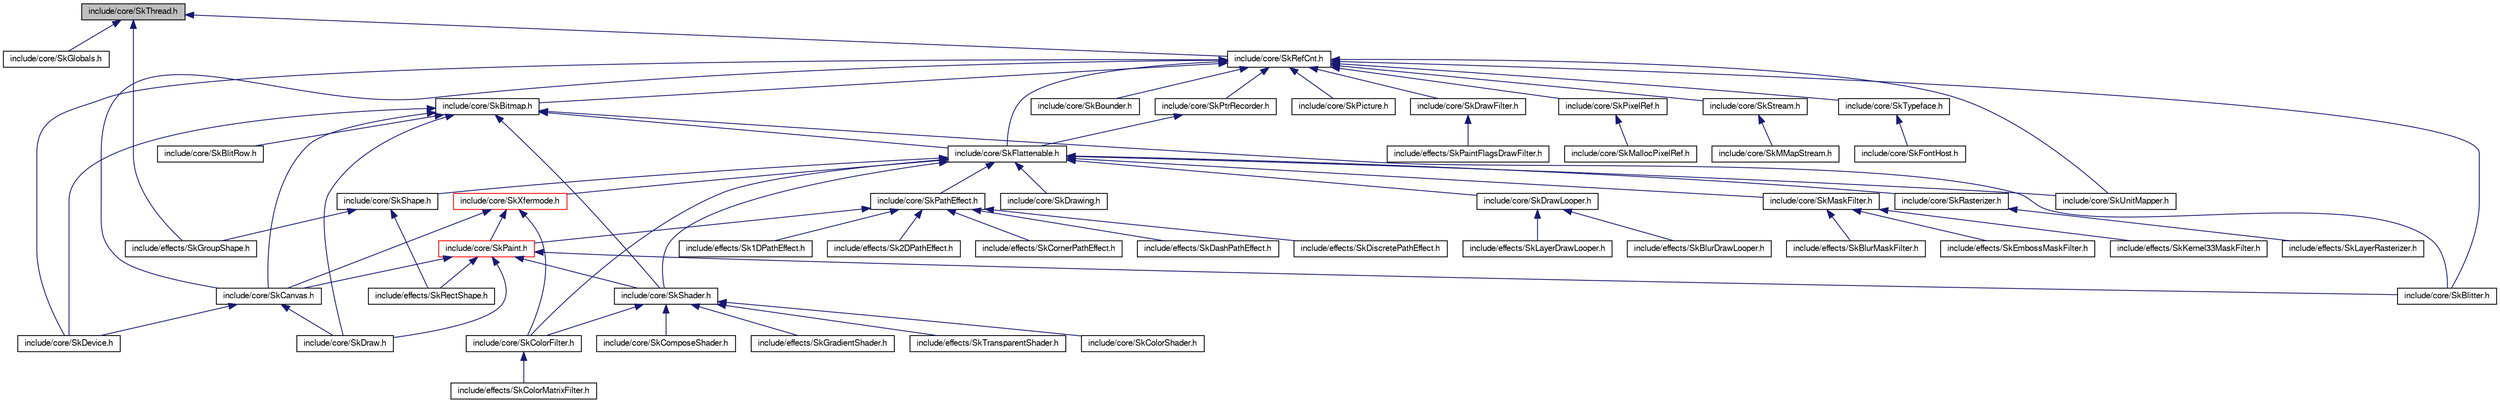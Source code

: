 digraph G
{
  edge [fontname="FreeSans",fontsize="10",labelfontname="FreeSans",labelfontsize="10"];
  node [fontname="FreeSans",fontsize="10",shape=record];
  Node1 [label="include/core/SkThread.h",height=0.2,width=0.4,color="black", fillcolor="grey75", style="filled" fontcolor="black"];
  Node1 -> Node2 [dir=back,color="midnightblue",fontsize="10",style="solid",fontname="FreeSans"];
  Node2 [label="include/core/SkGlobals.h",height=0.2,width=0.4,color="black", fillcolor="white", style="filled",URL="$_sk_globals_8h.html"];
  Node1 -> Node3 [dir=back,color="midnightblue",fontsize="10",style="solid",fontname="FreeSans"];
  Node3 [label="include/core/SkRefCnt.h",height=0.2,width=0.4,color="black", fillcolor="white", style="filled",URL="$_sk_ref_cnt_8h.html"];
  Node3 -> Node4 [dir=back,color="midnightblue",fontsize="10",style="solid",fontname="FreeSans"];
  Node4 [label="include/core/SkBitmap.h",height=0.2,width=0.4,color="black", fillcolor="white", style="filled",URL="$_sk_bitmap_8h.html"];
  Node4 -> Node5 [dir=back,color="midnightblue",fontsize="10",style="solid",fontname="FreeSans"];
  Node5 [label="include/core/SkBlitRow.h",height=0.2,width=0.4,color="black", fillcolor="white", style="filled",URL="$_sk_blit_row_8h.html"];
  Node4 -> Node6 [dir=back,color="midnightblue",fontsize="10",style="solid",fontname="FreeSans"];
  Node6 [label="include/core/SkBlitter.h",height=0.2,width=0.4,color="black", fillcolor="white", style="filled",URL="$_sk_blitter_8h.html"];
  Node4 -> Node7 [dir=back,color="midnightblue",fontsize="10",style="solid",fontname="FreeSans"];
  Node7 [label="include/core/SkCanvas.h",height=0.2,width=0.4,color="black", fillcolor="white", style="filled",URL="$_sk_canvas_8h.html"];
  Node7 -> Node8 [dir=back,color="midnightblue",fontsize="10",style="solid",fontname="FreeSans"];
  Node8 [label="include/core/SkDevice.h",height=0.2,width=0.4,color="black", fillcolor="white", style="filled",URL="$_sk_device_8h.html"];
  Node7 -> Node9 [dir=back,color="midnightblue",fontsize="10",style="solid",fontname="FreeSans"];
  Node9 [label="include/core/SkDraw.h",height=0.2,width=0.4,color="black", fillcolor="white", style="filled",URL="$_sk_draw_8h.html"];
  Node4 -> Node8 [dir=back,color="midnightblue",fontsize="10",style="solid",fontname="FreeSans"];
  Node4 -> Node9 [dir=back,color="midnightblue",fontsize="10",style="solid",fontname="FreeSans"];
  Node4 -> Node10 [dir=back,color="midnightblue",fontsize="10",style="solid",fontname="FreeSans"];
  Node10 [label="include/core/SkFlattenable.h",height=0.2,width=0.4,color="black", fillcolor="white", style="filled",URL="$_sk_flattenable_8h.html"];
  Node10 -> Node11 [dir=back,color="midnightblue",fontsize="10",style="solid",fontname="FreeSans"];
  Node11 [label="include/core/SkColorFilter.h",height=0.2,width=0.4,color="black", fillcolor="white", style="filled",URL="$_sk_color_filter_8h.html"];
  Node11 -> Node12 [dir=back,color="midnightblue",fontsize="10",style="solid",fontname="FreeSans"];
  Node12 [label="include/effects/SkColorMatrixFilter.h",height=0.2,width=0.4,color="black", fillcolor="white", style="filled",URL="$_sk_color_matrix_filter_8h.html"];
  Node10 -> Node13 [dir=back,color="midnightblue",fontsize="10",style="solid",fontname="FreeSans"];
  Node13 [label="include/core/SkDrawing.h",height=0.2,width=0.4,color="black", fillcolor="white", style="filled",URL="$_sk_drawing_8h.html"];
  Node10 -> Node14 [dir=back,color="midnightblue",fontsize="10",style="solid",fontname="FreeSans"];
  Node14 [label="include/core/SkDrawLooper.h",height=0.2,width=0.4,color="black", fillcolor="white", style="filled",URL="$_sk_draw_looper_8h.html"];
  Node14 -> Node15 [dir=back,color="midnightblue",fontsize="10",style="solid",fontname="FreeSans"];
  Node15 [label="include/effects/SkBlurDrawLooper.h",height=0.2,width=0.4,color="black", fillcolor="white", style="filled",URL="$_sk_blur_draw_looper_8h.html"];
  Node14 -> Node16 [dir=back,color="midnightblue",fontsize="10",style="solid",fontname="FreeSans"];
  Node16 [label="include/effects/SkLayerDrawLooper.h",height=0.2,width=0.4,color="black", fillcolor="white", style="filled",URL="$_sk_layer_draw_looper_8h.html"];
  Node10 -> Node17 [dir=back,color="midnightblue",fontsize="10",style="solid",fontname="FreeSans"];
  Node17 [label="include/core/SkMaskFilter.h",height=0.2,width=0.4,color="black", fillcolor="white", style="filled",URL="$_sk_mask_filter_8h.html"];
  Node17 -> Node18 [dir=back,color="midnightblue",fontsize="10",style="solid",fontname="FreeSans"];
  Node18 [label="include/effects/SkBlurMaskFilter.h",height=0.2,width=0.4,color="black", fillcolor="white", style="filled",URL="$_sk_blur_mask_filter_8h.html"];
  Node17 -> Node19 [dir=back,color="midnightblue",fontsize="10",style="solid",fontname="FreeSans"];
  Node19 [label="include/effects/SkEmbossMaskFilter.h",height=0.2,width=0.4,color="black", fillcolor="white", style="filled",URL="$_sk_emboss_mask_filter_8h.html"];
  Node17 -> Node20 [dir=back,color="midnightblue",fontsize="10",style="solid",fontname="FreeSans"];
  Node20 [label="include/effects/SkKernel33MaskFilter.h",height=0.2,width=0.4,color="black", fillcolor="white", style="filled",URL="$_sk_kernel33_mask_filter_8h.html"];
  Node10 -> Node21 [dir=back,color="midnightblue",fontsize="10",style="solid",fontname="FreeSans"];
  Node21 [label="include/core/SkPathEffect.h",height=0.2,width=0.4,color="black", fillcolor="white", style="filled",URL="$_sk_path_effect_8h.html"];
  Node21 -> Node22 [dir=back,color="midnightblue",fontsize="10",style="solid",fontname="FreeSans"];
  Node22 [label="include/core/SkPaint.h",height=0.2,width=0.4,color="red", fillcolor="white", style="filled",URL="$_sk_paint_8h.html"];
  Node22 -> Node6 [dir=back,color="midnightblue",fontsize="10",style="solid",fontname="FreeSans"];
  Node22 -> Node7 [dir=back,color="midnightblue",fontsize="10",style="solid",fontname="FreeSans"];
  Node22 -> Node9 [dir=back,color="midnightblue",fontsize="10",style="solid",fontname="FreeSans"];
  Node22 -> Node23 [dir=back,color="midnightblue",fontsize="10",style="solid",fontname="FreeSans"];
  Node23 [label="include/core/SkShader.h",height=0.2,width=0.4,color="black", fillcolor="white", style="filled",URL="$_sk_shader_8h.html"];
  Node23 -> Node11 [dir=back,color="midnightblue",fontsize="10",style="solid",fontname="FreeSans"];
  Node23 -> Node24 [dir=back,color="midnightblue",fontsize="10",style="solid",fontname="FreeSans"];
  Node24 [label="include/core/SkColorShader.h",height=0.2,width=0.4,color="black", fillcolor="white", style="filled",URL="$_sk_color_shader_8h.html"];
  Node23 -> Node25 [dir=back,color="midnightblue",fontsize="10",style="solid",fontname="FreeSans"];
  Node25 [label="include/core/SkComposeShader.h",height=0.2,width=0.4,color="black", fillcolor="white", style="filled",URL="$_sk_compose_shader_8h.html"];
  Node23 -> Node26 [dir=back,color="midnightblue",fontsize="10",style="solid",fontname="FreeSans"];
  Node26 [label="include/effects/SkGradientShader.h",height=0.2,width=0.4,color="black", fillcolor="white", style="filled",URL="$_sk_gradient_shader_8h.html"];
  Node23 -> Node27 [dir=back,color="midnightblue",fontsize="10",style="solid",fontname="FreeSans"];
  Node27 [label="include/effects/SkTransparentShader.h",height=0.2,width=0.4,color="black", fillcolor="white", style="filled",URL="$_sk_transparent_shader_8h.html"];
  Node22 -> Node28 [dir=back,color="midnightblue",fontsize="10",style="solid",fontname="FreeSans"];
  Node28 [label="include/effects/SkRectShape.h",height=0.2,width=0.4,color="black", fillcolor="white", style="filled",URL="$_sk_rect_shape_8h.html"];
  Node21 -> Node29 [dir=back,color="midnightblue",fontsize="10",style="solid",fontname="FreeSans"];
  Node29 [label="include/effects/Sk1DPathEffect.h",height=0.2,width=0.4,color="black", fillcolor="white", style="filled",URL="$_sk1_d_path_effect_8h.html"];
  Node21 -> Node30 [dir=back,color="midnightblue",fontsize="10",style="solid",fontname="FreeSans"];
  Node30 [label="include/effects/Sk2DPathEffect.h",height=0.2,width=0.4,color="black", fillcolor="white", style="filled",URL="$_sk2_d_path_effect_8h.html"];
  Node21 -> Node31 [dir=back,color="midnightblue",fontsize="10",style="solid",fontname="FreeSans"];
  Node31 [label="include/effects/SkCornerPathEffect.h",height=0.2,width=0.4,color="black", fillcolor="white", style="filled",URL="$_sk_corner_path_effect_8h.html"];
  Node21 -> Node32 [dir=back,color="midnightblue",fontsize="10",style="solid",fontname="FreeSans"];
  Node32 [label="include/effects/SkDashPathEffect.h",height=0.2,width=0.4,color="black", fillcolor="white", style="filled",URL="$_sk_dash_path_effect_8h.html"];
  Node21 -> Node33 [dir=back,color="midnightblue",fontsize="10",style="solid",fontname="FreeSans"];
  Node33 [label="include/effects/SkDiscretePathEffect.h",height=0.2,width=0.4,color="black", fillcolor="white", style="filled",URL="$_sk_discrete_path_effect_8h.html"];
  Node10 -> Node34 [dir=back,color="midnightblue",fontsize="10",style="solid",fontname="FreeSans"];
  Node34 [label="include/core/SkRasterizer.h",height=0.2,width=0.4,color="black", fillcolor="white", style="filled",URL="$_sk_rasterizer_8h.html"];
  Node34 -> Node35 [dir=back,color="midnightblue",fontsize="10",style="solid",fontname="FreeSans"];
  Node35 [label="include/effects/SkLayerRasterizer.h",height=0.2,width=0.4,color="black", fillcolor="white", style="filled",URL="$_sk_layer_rasterizer_8h.html"];
  Node10 -> Node23 [dir=back,color="midnightblue",fontsize="10",style="solid",fontname="FreeSans"];
  Node10 -> Node36 [dir=back,color="midnightblue",fontsize="10",style="solid",fontname="FreeSans"];
  Node36 [label="include/core/SkShape.h",height=0.2,width=0.4,color="black", fillcolor="white", style="filled",URL="$_sk_shape_8h.html"];
  Node36 -> Node37 [dir=back,color="midnightblue",fontsize="10",style="solid",fontname="FreeSans"];
  Node37 [label="include/effects/SkGroupShape.h",height=0.2,width=0.4,color="black", fillcolor="white", style="filled",URL="$_sk_group_shape_8h.html"];
  Node36 -> Node28 [dir=back,color="midnightblue",fontsize="10",style="solid",fontname="FreeSans"];
  Node10 -> Node38 [dir=back,color="midnightblue",fontsize="10",style="solid",fontname="FreeSans"];
  Node38 [label="include/core/SkUnitMapper.h",height=0.2,width=0.4,color="black", fillcolor="white", style="filled",URL="$_sk_unit_mapper_8h.html"];
  Node10 -> Node39 [dir=back,color="midnightblue",fontsize="10",style="solid",fontname="FreeSans"];
  Node39 [label="include/core/SkXfermode.h",height=0.2,width=0.4,color="red", fillcolor="white", style="filled",URL="$_sk_xfermode_8h.html"];
  Node39 -> Node7 [dir=back,color="midnightblue",fontsize="10",style="solid",fontname="FreeSans"];
  Node39 -> Node11 [dir=back,color="midnightblue",fontsize="10",style="solid",fontname="FreeSans"];
  Node39 -> Node22 [dir=back,color="midnightblue",fontsize="10",style="solid",fontname="FreeSans"];
  Node4 -> Node23 [dir=back,color="midnightblue",fontsize="10",style="solid",fontname="FreeSans"];
  Node3 -> Node6 [dir=back,color="midnightblue",fontsize="10",style="solid",fontname="FreeSans"];
  Node3 -> Node40 [dir=back,color="midnightblue",fontsize="10",style="solid",fontname="FreeSans"];
  Node40 [label="include/core/SkBounder.h",height=0.2,width=0.4,color="black", fillcolor="white", style="filled",URL="$_sk_bounder_8h.html"];
  Node3 -> Node7 [dir=back,color="midnightblue",fontsize="10",style="solid",fontname="FreeSans"];
  Node3 -> Node8 [dir=back,color="midnightblue",fontsize="10",style="solid",fontname="FreeSans"];
  Node3 -> Node41 [dir=back,color="midnightblue",fontsize="10",style="solid",fontname="FreeSans"];
  Node41 [label="include/core/SkDrawFilter.h",height=0.2,width=0.4,color="black", fillcolor="white", style="filled",URL="$_sk_draw_filter_8h.html"];
  Node41 -> Node42 [dir=back,color="midnightblue",fontsize="10",style="solid",fontname="FreeSans"];
  Node42 [label="include/effects/SkPaintFlagsDrawFilter.h",height=0.2,width=0.4,color="black", fillcolor="white", style="filled",URL="$_sk_paint_flags_draw_filter_8h.html"];
  Node3 -> Node10 [dir=back,color="midnightblue",fontsize="10",style="solid",fontname="FreeSans"];
  Node3 -> Node43 [dir=back,color="midnightblue",fontsize="10",style="solid",fontname="FreeSans"];
  Node43 [label="include/core/SkPicture.h",height=0.2,width=0.4,color="black", fillcolor="white", style="filled",URL="$_sk_picture_8h.html"];
  Node3 -> Node44 [dir=back,color="midnightblue",fontsize="10",style="solid",fontname="FreeSans"];
  Node44 [label="include/core/SkPixelRef.h",height=0.2,width=0.4,color="black", fillcolor="white", style="filled",URL="$_sk_pixel_ref_8h.html"];
  Node44 -> Node45 [dir=back,color="midnightblue",fontsize="10",style="solid",fontname="FreeSans"];
  Node45 [label="include/core/SkMallocPixelRef.h",height=0.2,width=0.4,color="black", fillcolor="white", style="filled",URL="$_sk_malloc_pixel_ref_8h.html"];
  Node3 -> Node46 [dir=back,color="midnightblue",fontsize="10",style="solid",fontname="FreeSans"];
  Node46 [label="include/core/SkPtrRecorder.h",height=0.2,width=0.4,color="black", fillcolor="white", style="filled",URL="$_sk_ptr_recorder_8h.html"];
  Node46 -> Node10 [dir=back,color="midnightblue",fontsize="10",style="solid",fontname="FreeSans"];
  Node3 -> Node47 [dir=back,color="midnightblue",fontsize="10",style="solid",fontname="FreeSans"];
  Node47 [label="include/core/SkStream.h",height=0.2,width=0.4,color="black", fillcolor="white", style="filled",URL="$_sk_stream_8h.html"];
  Node47 -> Node48 [dir=back,color="midnightblue",fontsize="10",style="solid",fontname="FreeSans"];
  Node48 [label="include/core/SkMMapStream.h",height=0.2,width=0.4,color="black", fillcolor="white", style="filled",URL="$_sk_m_map_stream_8h.html"];
  Node3 -> Node49 [dir=back,color="midnightblue",fontsize="10",style="solid",fontname="FreeSans"];
  Node49 [label="include/core/SkTypeface.h",height=0.2,width=0.4,color="black", fillcolor="white", style="filled",URL="$_sk_typeface_8h.html"];
  Node49 -> Node50 [dir=back,color="midnightblue",fontsize="10",style="solid",fontname="FreeSans"];
  Node50 [label="include/core/SkFontHost.h",height=0.2,width=0.4,color="black", fillcolor="white", style="filled",URL="$_sk_font_host_8h.html"];
  Node3 -> Node38 [dir=back,color="midnightblue",fontsize="10",style="solid",fontname="FreeSans"];
  Node1 -> Node37 [dir=back,color="midnightblue",fontsize="10",style="solid",fontname="FreeSans"];
}
